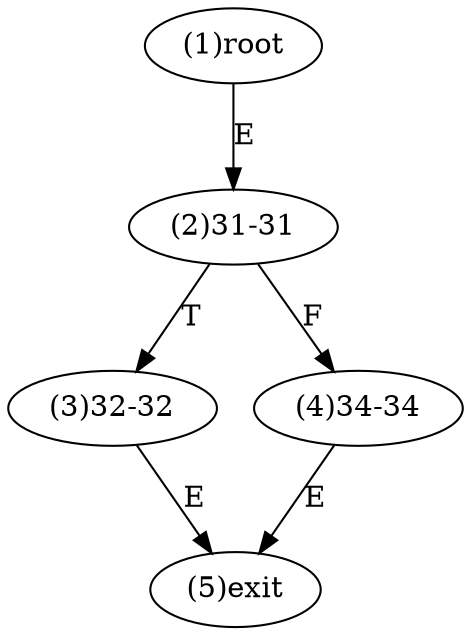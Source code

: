 digraph "" { 
1[ label="(1)root"];
2[ label="(2)31-31"];
3[ label="(3)32-32"];
4[ label="(4)34-34"];
5[ label="(5)exit"];
1->2[ label="E"];
2->4[ label="F"];
2->3[ label="T"];
3->5[ label="E"];
4->5[ label="E"];
}